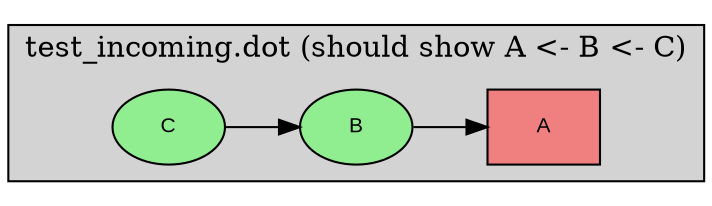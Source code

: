 digraph "TestIncoming" {
  rankdir=LR;
  node [fontname="Arial", fontsize=10];
  edge [fontname="Arial", fontsize=8];
  compound=true;

  subgraph cluster_test_incoming_dot__should_show_A____B____C__1 {
    label="test_incoming.dot (should show A <- B <- C)";
    style=filled;
    fillcolor=lightgray;
    color=black;

    node1 [label="A", shape=box, style=filled, fillcolor=lightcoral];
    node2 [label="B", shape=ellipse, style=filled, fillcolor=lightgreen];
    node3 [label="C", shape=ellipse, style=filled, fillcolor=lightgreen];
  }

  node2 -> node1;
  node3 -> node2;
}